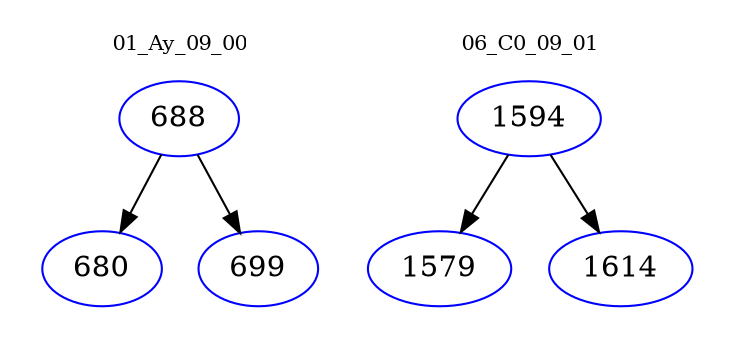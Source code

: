digraph{
subgraph cluster_0 {
color = white
label = "01_Ay_09_00";
fontsize=10;
T0_688 [label="688", color="blue"]
T0_688 -> T0_680 [color="black"]
T0_680 [label="680", color="blue"]
T0_688 -> T0_699 [color="black"]
T0_699 [label="699", color="blue"]
}
subgraph cluster_1 {
color = white
label = "06_C0_09_01";
fontsize=10;
T1_1594 [label="1594", color="blue"]
T1_1594 -> T1_1579 [color="black"]
T1_1579 [label="1579", color="blue"]
T1_1594 -> T1_1614 [color="black"]
T1_1614 [label="1614", color="blue"]
}
}
